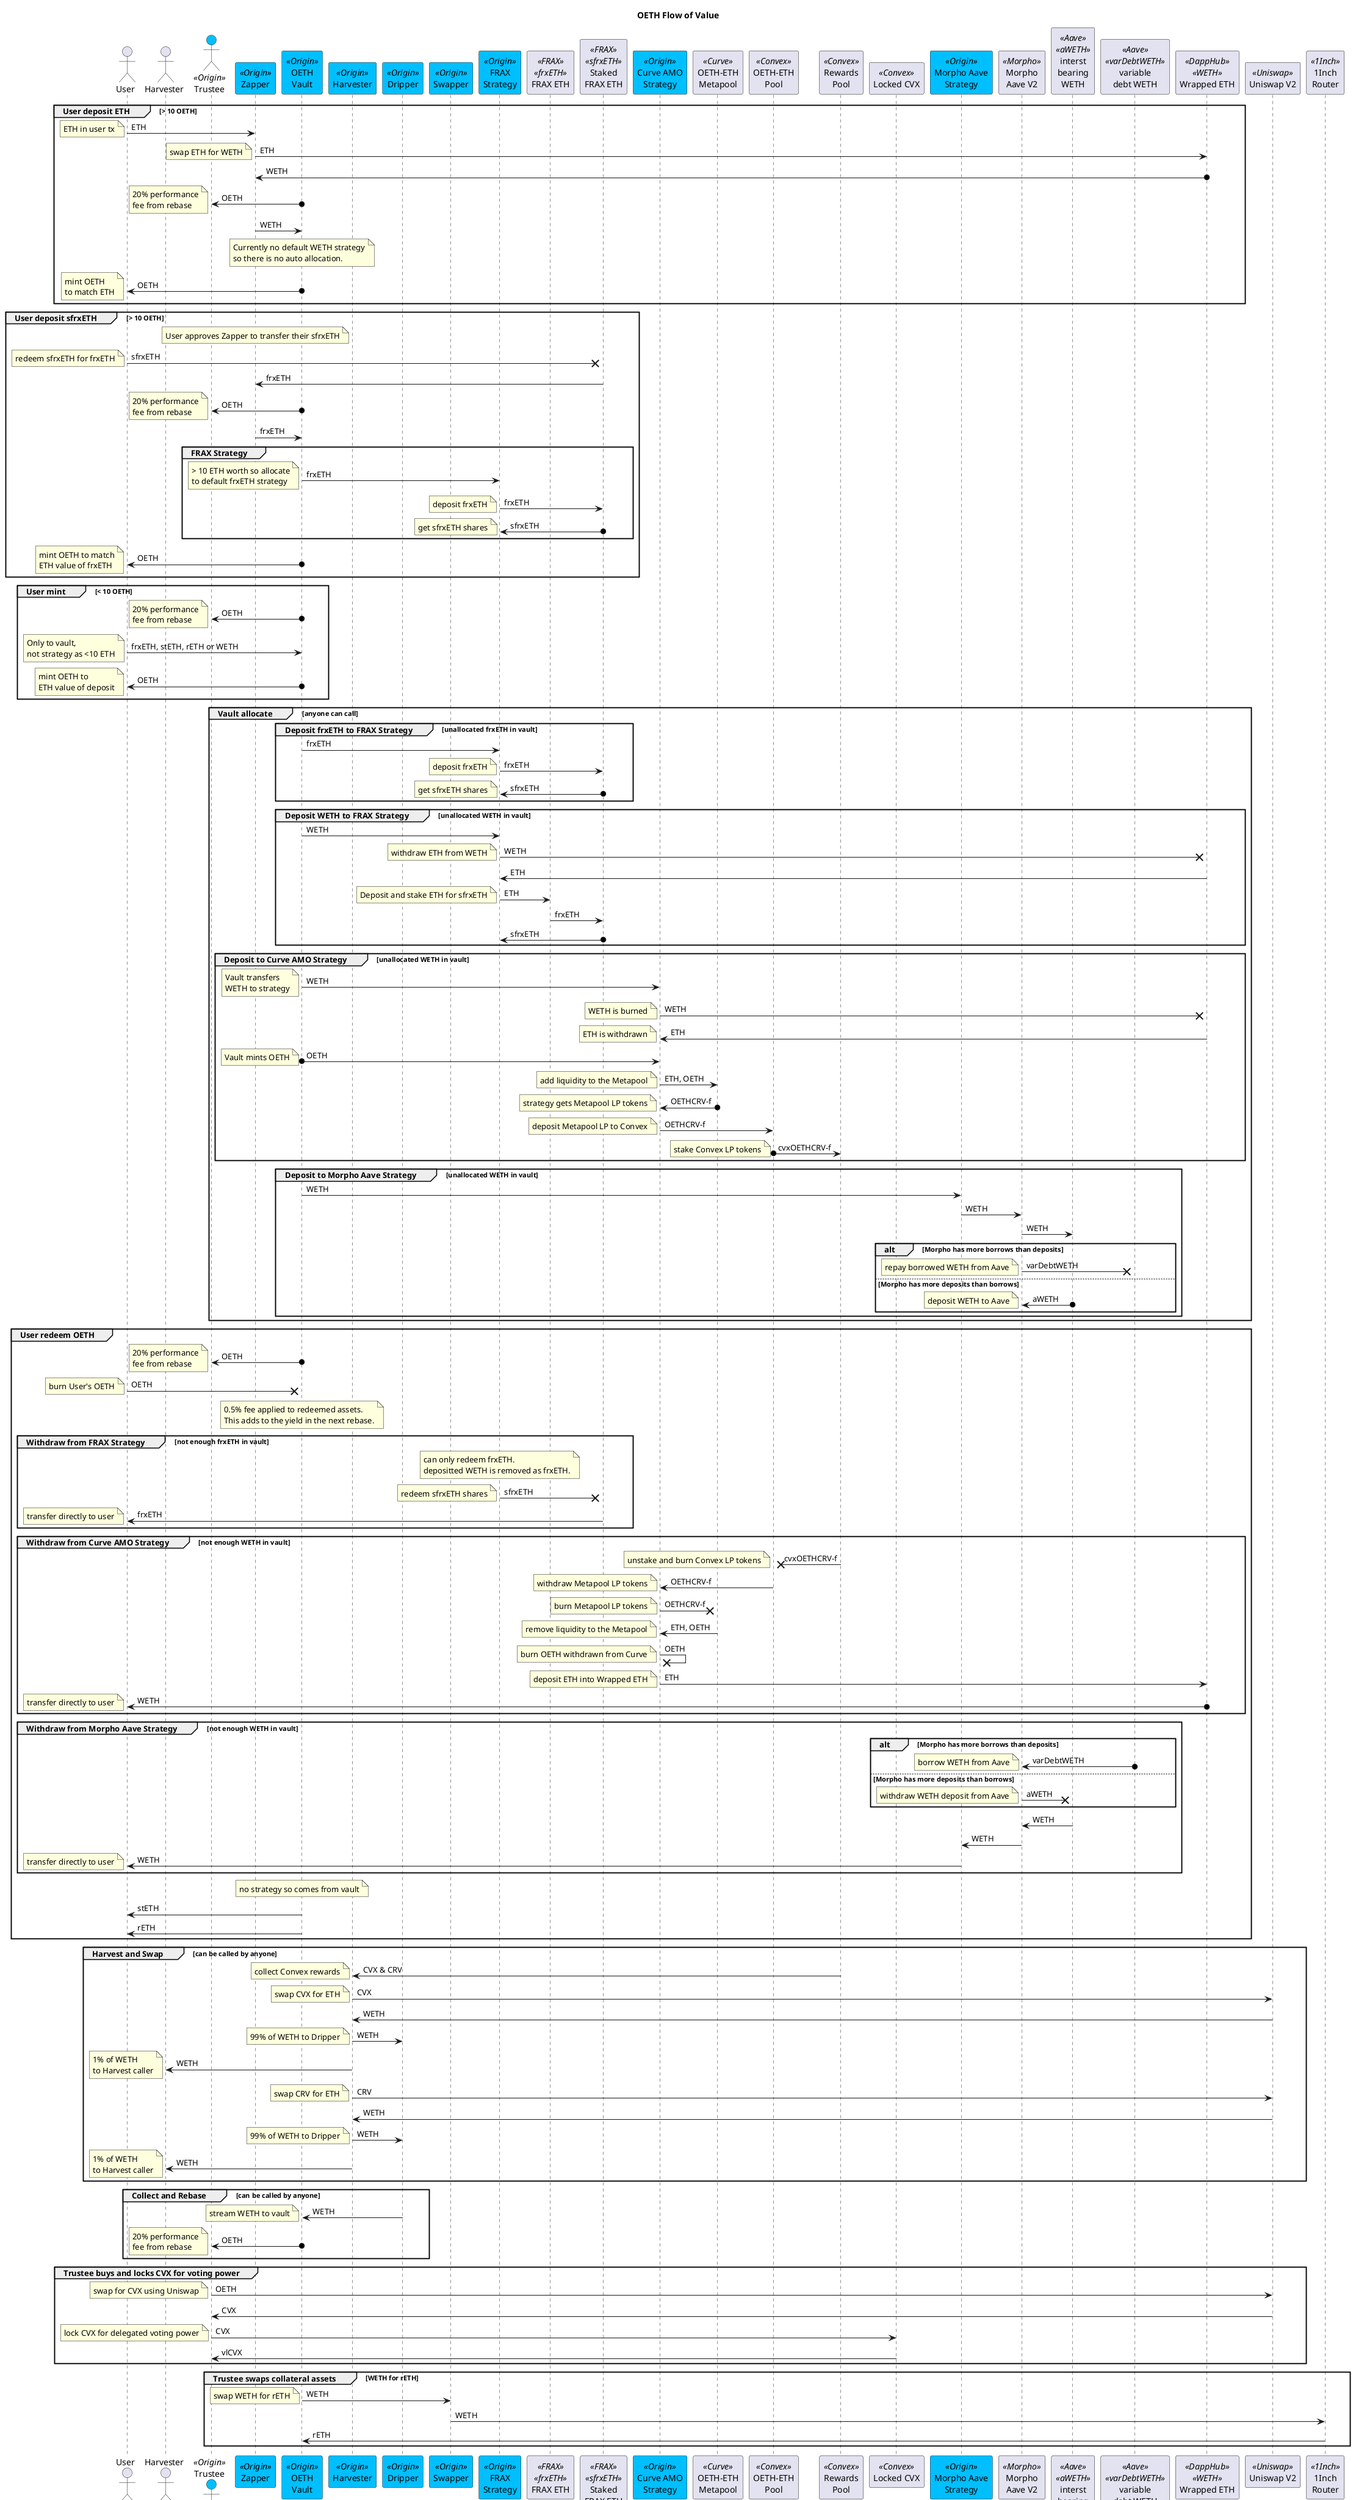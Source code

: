@startuml

title "OETH Flow of Value"

actor "User" as user
actor "Harvester" as harvUser
actor "Trustee" as trust <<Origin>> #DeepSkyBlue
participant "Zapper" as zap <<Origin>> #DeepSkyBlue
participant "OETH\nVault" as vault <<Origin>> #DeepSkyBlue
participant "Harvester" as harv <<Origin>> #DeepSkyBlue
participant "Dripper" as drip <<Origin>> #DeepSkyBlue
participant "Swapper" as swapper <<Origin>> #DeepSkyBlue

participant "FRAX\nStrategy" as frxStrat <<Origin>> #DeepSkyBlue
participant "FRAX ETH" as frxETH <<FRAX>><<frxETH>>
participant "Staked\nFRAX ETH" as sfrxETH <<FRAX>><<sfrxETH>>

participant "Curve AMO\nStrategy" as crvStrat <<Origin>> #DeepSkyBlue
participant "OETH-ETH\nMetapool" as oethCrv <<Curve>>
participant "OETH-ETH\nPool" as oethCvx <<Convex>>
participant "Rewards\nPool" as cvxRewards <<Convex>>
participant "Locked CVX" as icvx <<Convex>>

participant "Morpho Aave\nStrategy" as morphAaveStrat <<Origin>> #DeepSkyBlue
participant "Morpho\nAave V2" as morpho <<Morpho>>
participant "interst\nbearing\nWETH" as aweth <<Aave>><<aWETH>>
participant "variable\ndebt WETH" as vdweth <<Aave>><<varDebtWETH>>

participant "Wrapped ETH" as weth <<DappHub>><<WETH>>

participant "Uniswap V2" as uni <<Uniswap>>
participant "1Inch\nRouter" as 1r <<1Inch>>

' Deposit ETH via Zapper
group User deposit ETH [> 10 OETH]
user -> zap : ETH
note left : ETH in user tx

zap -> weth : ETH
note left : swap ETH for WETH
weth o-> zap : WETH

vault o-> trust : OETH
note left : 20% performance\nfee from rebase

zap -> vault : WETH

note over vault : Currently no default WETH strategy\nso there is no auto allocation.

vault o-> user : OETH
note left : mint OETH\nto match ETH
end

' Deposit sfrxETH via Zapper
group User deposit sfrxETH [> 10 OETH]
note over zap : User approves Zapper to transfer their sfrxETH

user -x sfrxETH : sfrxETH
note left : redeem sfrxETH for frxETH
sfrxETH -> zap : frxETH

vault o-> trust : OETH
note left : 20% performance\nfee from rebase

zap -> vault : frxETH

group FRAX Strategy
vault -> frxStrat : frxETH
note left: > 10 ETH worth so allocate\nto default frxETH strategy
frxStrat -> sfrxETH : frxETH
note left : deposit frxETH
sfrxETH o-> frxStrat : sfrxETH
note left : get sfrxETH shares
end 

vault o-> user : OETH
note left : mint OETH to match\nETH value of frxETH
end


' Mint
group User mint [< 10 OETH]
vault o-> trust : OETH
note left : 20% performance\nfee from rebase

user -> vault : frxETH, stETH, rETH or WETH
note left: Only to vault,\nnot strategy as <10 ETH
vault o-> user : OETH
note left : mint OETH to\nETH value of deposit
end

' Allocate
group Vault allocate [anyone can call]

' FRAX Strategy for frxETH
group Deposit frxETH to FRAX Strategy [unallocated frxETH in vault]
vault -> frxStrat : frxETH
frxStrat -> sfrxETH : frxETH
note left : deposit frxETH
sfrxETH o-> frxStrat : sfrxETH
note left : get sfrxETH shares
end

' FRAX Strategy for WETH
group Deposit WETH to FRAX Strategy [unallocated WETH in vault]
vault -> frxStrat : WETH
frxStrat -x weth : WETH
note left : withdraw ETH from WETH
weth -> frxStrat : ETH
frxStrat -> frxETH : ETH
note left : Deposit and stake ETH for sfrxETH
frxETH -> sfrxETH : frxETH
sfrxETH o-> frxStrat : sfrxETH
end

' Curve AMO Strategy
group Deposit to Curve AMO Strategy [unallocated WETH in vault]
vault -> crvStrat : WETH
note left : Vault transfers\nWETH to strategy
crvStrat -x weth : WETH
note left : WETH is burned
weth -> crvStrat : ETH
note left : ETH is withdrawn

vault o-> crvStrat : OETH
note left : Vault mints OETH
crvStrat -> oethCrv : ETH, OETH
note left : add liquidity to the Metapool
oethCrv o-> crvStrat : OETHCRV-f
note left: strategy gets Metapool LP tokens

crvStrat -> oethCvx : OETHCRV-f
note left : deposit Metapool LP to Convex
oethCvx o-> cvxRewards : cvxOETHCRV-f
note left : stake Convex LP tokens
end

' Morpho Aave Strategy
group Deposit to Morpho Aave Strategy [unallocated WETH in vault]
vault -> morphAaveStrat : WETH
morphAaveStrat -> morpho : WETH
morpho -> aweth : WETH

alt Morpho has more borrows than deposits
morpho -x vdweth : varDebtWETH
note left : repay borrowed WETH from Aave
else Morpho has more deposits than borrows
aweth o-> morpho  : aWETH
note left : deposit WETH to Aave
end
end

end

' Redeem
group User redeem OETH
vault o-> trust : OETH
note left : 20% performance\nfee from rebase

user -x vault : OETH
note left : burn User's OETH

note over vault : 0.5% fee applied to redeemed assets.\nThis adds to the yield in the next rebase.

' FRAX Strategy
group Withdraw from FRAX Strategy [not enough frxETH in vault]
note over frxStrat
can only redeem frxETH.
depositted WETH is removed as frxETH.
end note
frxStrat -x sfrxETH : sfrxETH
note left : redeem sfrxETH shares
sfrxETH -> user : frxETH
note left : transfer directly to user
' sfrxETH -> vault : frxETH
' note left : transfer to vault
end

' Curve AMO Strategy
group Withdraw from Curve AMO Strategy [not enough WETH in vault]
cvxRewards -x oethCvx : cvxOETHCRV-f
note left : unstake and burn Convex LP tokens
oethCvx -> crvStrat : OETHCRV-f
note left : withdraw Metapool LP tokens

crvStrat -x oethCrv : OETHCRV-f
note left : burn Metapool LP tokens
oethCrv -> crvStrat : ETH, OETH
note left : remove liquidity to the Metapool

crvStrat -x crvStrat : OETH
note left : burn OETH withdrawn from Curve

crvStrat -> weth : ETH
note left : deposit ETH into Wrapped ETH
weth o-> user : WETH
note left : transfer directly to user
' weth o-> vault : WETH
' note left : transfer to vault
end

' Morpho Aave Strategy
group Withdraw from Morpho Aave Strategy [not enough WETH in vault]
alt Morpho has more borrows than deposits
vdweth o-> morpho : varDebtWETH
note left : borrow WETH from Aave
else Morpho has more deposits than borrows
morpho -x aweth : aWETH
note left : withdraw WETH deposit from Aave
end
aweth -> morpho : WETH
morpho -> morphAaveStrat : WETH
' morphAaveStrat -> vault : WETH
morphAaveStrat -> user : WETH
note left : transfer directly to user
end

note over vault : no strategy so comes from vault
vault -> user : stETH
vault -> user : rETH
end

' Harvest and Swap
group Harvest and Swap [can be called by anyone]

cvxRewards -> harv : CVX & CRV
note left : collect Convex rewards

harv -> uni : CVX
note left : swap CVX for ETH
uni -> harv : WETH
harv -> drip : WETH
note left : 99% of WETH to Dripper
harv -> harvUser : WETH
note left : 1% of WETH\nto Harvest caller

harv -> uni : CRV
note left : swap CRV for ETH
uni -> harv : WETH
harv -> drip : WETH
note left : 99% of WETH to Dripper
harv -> harvUser : WETH
note left : 1% of WETH\nto Harvest caller
end

' Collect and Rebase
group Collect and Rebase [can be called by anyone]

drip -> vault : WETH
note left : stream WETH to vault

vault o-> trust : OETH
note left : 20% performance\nfee from rebase
end

group Trustee buys and locks CVX for voting power

trust -> uni : OETH
note left : swap for CVX using Uniswap
uni -> trust : CVX

trust -> icvx : CVX
note left : lock CVX for delegated voting power
icvx -> trust : vlCVX

end

' Swap vault collateral assets
group Trustee swaps collateral assets [WETH for rETH]
vault -> swapper : WETH
note left : swap WETH for rETH
swapper -> 1r : WETH
1r -> vault : rETH
end

@enduml
